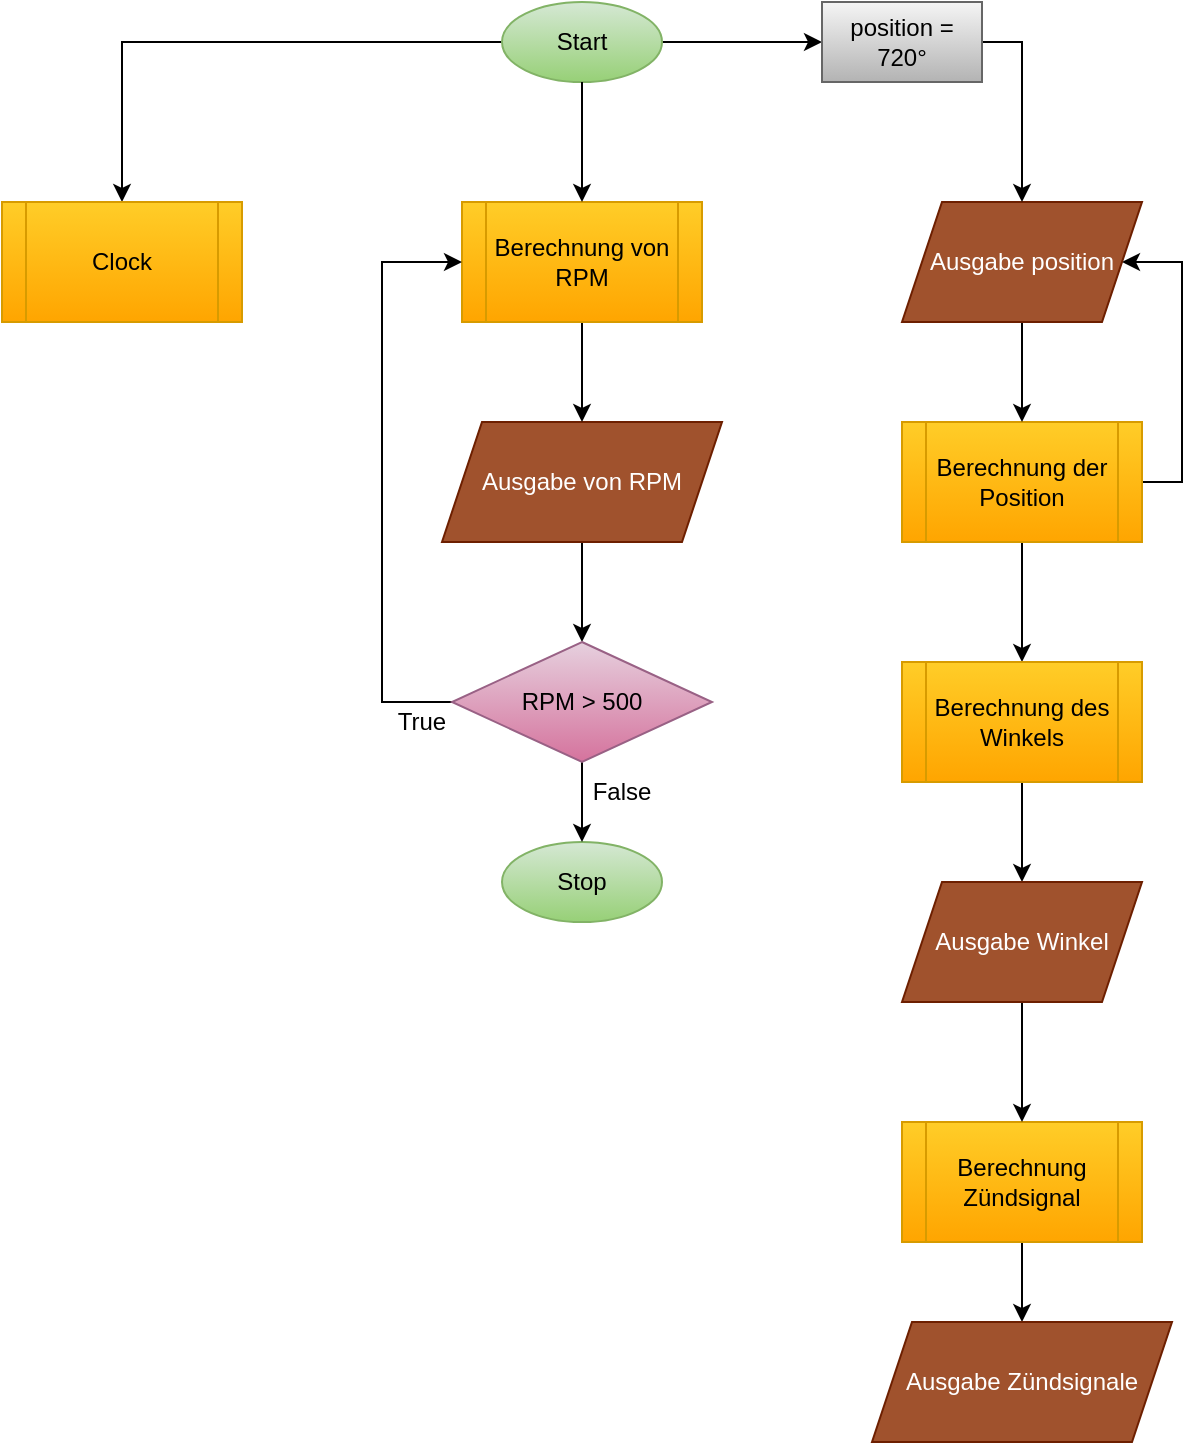 <mxfile version="21.3.2" type="github">
  <diagram name="Page-1" id="GruVNV-kiDPhpOV_teD-">
    <mxGraphModel dx="1470" dy="786" grid="1" gridSize="10" guides="1" tooltips="1" connect="1" arrows="1" fold="1" page="1" pageScale="1" pageWidth="850" pageHeight="1100" math="0" shadow="0">
      <root>
        <mxCell id="0" />
        <mxCell id="1" parent="0" />
        <mxCell id="RW6dBLqdQEQd46uFaYpC-40" style="edgeStyle=orthogonalEdgeStyle;rounded=0;orthogonalLoop=1;jettySize=auto;html=1;exitX=1;exitY=0.5;exitDx=0;exitDy=0;entryX=0;entryY=0.5;entryDx=0;entryDy=0;" edge="1" parent="1" source="RW6dBLqdQEQd46uFaYpC-1" target="RW6dBLqdQEQd46uFaYpC-39">
          <mxGeometry relative="1" as="geometry" />
        </mxCell>
        <mxCell id="RW6dBLqdQEQd46uFaYpC-47" style="edgeStyle=orthogonalEdgeStyle;rounded=0;orthogonalLoop=1;jettySize=auto;html=1;exitX=0;exitY=0.5;exitDx=0;exitDy=0;entryX=0.5;entryY=0;entryDx=0;entryDy=0;" edge="1" parent="1" source="RW6dBLqdQEQd46uFaYpC-1" target="RW6dBLqdQEQd46uFaYpC-46">
          <mxGeometry relative="1" as="geometry" />
        </mxCell>
        <mxCell id="RW6dBLqdQEQd46uFaYpC-1" value="Start" style="ellipse;whiteSpace=wrap;html=1;fillColor=#d5e8d4;strokeColor=#82b366;gradientColor=#97d077;" vertex="1" parent="1">
          <mxGeometry x="-40" y="360" width="80" height="40" as="geometry" />
        </mxCell>
        <mxCell id="RW6dBLqdQEQd46uFaYpC-2" value="Stop" style="ellipse;whiteSpace=wrap;html=1;fillColor=#d5e8d4;strokeColor=#82b366;gradientColor=#97d077;" vertex="1" parent="1">
          <mxGeometry x="-40" y="780" width="80" height="40" as="geometry" />
        </mxCell>
        <mxCell id="RW6dBLqdQEQd46uFaYpC-37" style="edgeStyle=orthogonalEdgeStyle;rounded=0;orthogonalLoop=1;jettySize=auto;html=1;exitX=0.5;exitY=1;exitDx=0;exitDy=0;entryX=0.5;entryY=0;entryDx=0;entryDy=0;" edge="1" parent="1" source="RW6dBLqdQEQd46uFaYpC-3" target="RW6dBLqdQEQd46uFaYpC-7">
          <mxGeometry relative="1" as="geometry" />
        </mxCell>
        <mxCell id="RW6dBLqdQEQd46uFaYpC-3" value="Ausgabe von RPM" style="shape=parallelogram;perimeter=parallelogramPerimeter;whiteSpace=wrap;html=1;fixedSize=1;fillColor=#a0522d;fontColor=#ffffff;strokeColor=#6D1F00;" vertex="1" parent="1">
          <mxGeometry x="-70" y="570" width="140" height="60" as="geometry" />
        </mxCell>
        <mxCell id="RW6dBLqdQEQd46uFaYpC-36" style="edgeStyle=orthogonalEdgeStyle;rounded=0;orthogonalLoop=1;jettySize=auto;html=1;exitX=0.5;exitY=1;exitDx=0;exitDy=0;entryX=0.5;entryY=0;entryDx=0;entryDy=0;" edge="1" parent="1" source="RW6dBLqdQEQd46uFaYpC-4" target="RW6dBLqdQEQd46uFaYpC-3">
          <mxGeometry relative="1" as="geometry" />
        </mxCell>
        <mxCell id="RW6dBLqdQEQd46uFaYpC-4" value="Berechnung von RPM" style="shape=process;whiteSpace=wrap;html=1;backgroundOutline=1;fillColor=#ffcd28;gradientColor=#ffa500;strokeColor=#d79b00;" vertex="1" parent="1">
          <mxGeometry x="-60" y="460" width="120" height="60" as="geometry" />
        </mxCell>
        <mxCell id="RW6dBLqdQEQd46uFaYpC-6" value="" style="endArrow=classic;html=1;rounded=0;entryX=0.5;entryY=0;entryDx=0;entryDy=0;exitX=0.5;exitY=1;exitDx=0;exitDy=0;" edge="1" parent="1" target="RW6dBLqdQEQd46uFaYpC-2">
          <mxGeometry width="50" height="50" relative="1" as="geometry">
            <mxPoint y="740" as="sourcePoint" />
            <mxPoint x="70" y="550" as="targetPoint" />
          </mxGeometry>
        </mxCell>
        <mxCell id="RW6dBLqdQEQd46uFaYpC-38" style="edgeStyle=orthogonalEdgeStyle;rounded=0;orthogonalLoop=1;jettySize=auto;html=1;exitX=0;exitY=0.5;exitDx=0;exitDy=0;entryX=0;entryY=0.5;entryDx=0;entryDy=0;" edge="1" parent="1" source="RW6dBLqdQEQd46uFaYpC-7" target="RW6dBLqdQEQd46uFaYpC-4">
          <mxGeometry relative="1" as="geometry">
            <Array as="points">
              <mxPoint x="-100" y="710" />
              <mxPoint x="-100" y="490" />
            </Array>
          </mxGeometry>
        </mxCell>
        <mxCell id="RW6dBLqdQEQd46uFaYpC-7" value="RPM &amp;gt;&amp;nbsp;500" style="rhombus;whiteSpace=wrap;html=1;fillColor=#e6d0de;gradientColor=#d5739d;strokeColor=#996185;" vertex="1" parent="1">
          <mxGeometry x="-65" y="680" width="130" height="60" as="geometry" />
        </mxCell>
        <mxCell id="RW6dBLqdQEQd46uFaYpC-11" value="" style="endArrow=classic;html=1;rounded=0;exitX=0.5;exitY=1;exitDx=0;exitDy=0;entryX=0.5;entryY=0;entryDx=0;entryDy=0;" edge="1" parent="1" source="RW6dBLqdQEQd46uFaYpC-1" target="RW6dBLqdQEQd46uFaYpC-4">
          <mxGeometry width="50" height="50" relative="1" as="geometry">
            <mxPoint x="20" y="500" as="sourcePoint" />
            <mxPoint x="70" y="450" as="targetPoint" />
          </mxGeometry>
        </mxCell>
        <mxCell id="RW6dBLqdQEQd46uFaYpC-12" value="False" style="text;html=1;strokeColor=none;fillColor=none;align=center;verticalAlign=middle;whiteSpace=wrap;rounded=0;" vertex="1" parent="1">
          <mxGeometry x="-10" y="740" width="60" height="30" as="geometry" />
        </mxCell>
        <mxCell id="RW6dBLqdQEQd46uFaYpC-13" value="True" style="text;html=1;strokeColor=none;fillColor=none;align=center;verticalAlign=middle;whiteSpace=wrap;rounded=0;" vertex="1" parent="1">
          <mxGeometry x="-110" y="705" width="60" height="30" as="geometry" />
        </mxCell>
        <mxCell id="RW6dBLqdQEQd46uFaYpC-43" style="edgeStyle=orthogonalEdgeStyle;rounded=0;orthogonalLoop=1;jettySize=auto;html=1;exitX=0.5;exitY=1;exitDx=0;exitDy=0;entryX=0.5;entryY=0;entryDx=0;entryDy=0;" edge="1" parent="1" source="RW6dBLqdQEQd46uFaYpC-15" target="RW6dBLqdQEQd46uFaYpC-23">
          <mxGeometry relative="1" as="geometry" />
        </mxCell>
        <mxCell id="RW6dBLqdQEQd46uFaYpC-45" style="edgeStyle=orthogonalEdgeStyle;rounded=0;orthogonalLoop=1;jettySize=auto;html=1;exitX=1;exitY=0.5;exitDx=0;exitDy=0;entryX=1;entryY=0.5;entryDx=0;entryDy=0;" edge="1" parent="1" source="RW6dBLqdQEQd46uFaYpC-15" target="RW6dBLqdQEQd46uFaYpC-19">
          <mxGeometry relative="1" as="geometry">
            <Array as="points">
              <mxPoint x="300" y="600" />
              <mxPoint x="300" y="490" />
            </Array>
          </mxGeometry>
        </mxCell>
        <mxCell id="RW6dBLqdQEQd46uFaYpC-15" value="Berechnung der Position" style="shape=process;whiteSpace=wrap;html=1;backgroundOutline=1;fillColor=#ffcd28;gradientColor=#ffa500;strokeColor=#d79b00;" vertex="1" parent="1">
          <mxGeometry x="160" y="570" width="120" height="60" as="geometry" />
        </mxCell>
        <mxCell id="RW6dBLqdQEQd46uFaYpC-44" style="edgeStyle=orthogonalEdgeStyle;rounded=0;orthogonalLoop=1;jettySize=auto;html=1;exitX=0.5;exitY=1;exitDx=0;exitDy=0;entryX=0.5;entryY=0;entryDx=0;entryDy=0;" edge="1" parent="1" source="RW6dBLqdQEQd46uFaYpC-19" target="RW6dBLqdQEQd46uFaYpC-15">
          <mxGeometry relative="1" as="geometry" />
        </mxCell>
        <mxCell id="RW6dBLqdQEQd46uFaYpC-19" value="Ausgabe position" style="shape=parallelogram;perimeter=parallelogramPerimeter;whiteSpace=wrap;html=1;fixedSize=1;fillColor=#a0522d;fontColor=#ffffff;strokeColor=#6D1F00;" vertex="1" parent="1">
          <mxGeometry x="160" y="460" width="120" height="60" as="geometry" />
        </mxCell>
        <mxCell id="RW6dBLqdQEQd46uFaYpC-26" style="edgeStyle=orthogonalEdgeStyle;rounded=0;orthogonalLoop=1;jettySize=auto;html=1;exitX=0.5;exitY=1;exitDx=0;exitDy=0;entryX=0.5;entryY=0;entryDx=0;entryDy=0;" edge="1" parent="1" source="RW6dBLqdQEQd46uFaYpC-23">
          <mxGeometry relative="1" as="geometry">
            <mxPoint x="220" y="800" as="targetPoint" />
          </mxGeometry>
        </mxCell>
        <mxCell id="RW6dBLqdQEQd46uFaYpC-23" value="Berechnung des Winkels" style="shape=process;whiteSpace=wrap;html=1;backgroundOutline=1;fillColor=#ffcd28;gradientColor=#ffa500;strokeColor=#d79b00;" vertex="1" parent="1">
          <mxGeometry x="160" y="690" width="120" height="60" as="geometry" />
        </mxCell>
        <mxCell id="RW6dBLqdQEQd46uFaYpC-34" style="edgeStyle=orthogonalEdgeStyle;rounded=0;orthogonalLoop=1;jettySize=auto;html=1;exitX=0.5;exitY=1;exitDx=0;exitDy=0;entryX=0.5;entryY=0;entryDx=0;entryDy=0;" edge="1" parent="1" source="RW6dBLqdQEQd46uFaYpC-27" target="RW6dBLqdQEQd46uFaYpC-30">
          <mxGeometry relative="1" as="geometry" />
        </mxCell>
        <mxCell id="RW6dBLqdQEQd46uFaYpC-27" value="Berechnung Zündsignal" style="shape=process;whiteSpace=wrap;html=1;backgroundOutline=1;fillColor=#ffcd28;gradientColor=#ffa500;strokeColor=#d79b00;" vertex="1" parent="1">
          <mxGeometry x="160" y="920" width="120" height="60" as="geometry" />
        </mxCell>
        <mxCell id="RW6dBLqdQEQd46uFaYpC-33" style="edgeStyle=orthogonalEdgeStyle;rounded=0;orthogonalLoop=1;jettySize=auto;html=1;exitX=0.5;exitY=1;exitDx=0;exitDy=0;entryX=0.5;entryY=0;entryDx=0;entryDy=0;" edge="1" parent="1" source="RW6dBLqdQEQd46uFaYpC-28" target="RW6dBLqdQEQd46uFaYpC-27">
          <mxGeometry relative="1" as="geometry" />
        </mxCell>
        <mxCell id="RW6dBLqdQEQd46uFaYpC-28" value="Ausgabe Winkel" style="shape=parallelogram;perimeter=parallelogramPerimeter;whiteSpace=wrap;html=1;fixedSize=1;fillColor=#a0522d;fontColor=#ffffff;strokeColor=#6D1F00;" vertex="1" parent="1">
          <mxGeometry x="160" y="800" width="120" height="60" as="geometry" />
        </mxCell>
        <mxCell id="RW6dBLqdQEQd46uFaYpC-30" value="Ausgabe Zündsignale" style="shape=parallelogram;perimeter=parallelogramPerimeter;whiteSpace=wrap;html=1;fixedSize=1;fillColor=#a0522d;fontColor=#ffffff;strokeColor=#6D1F00;" vertex="1" parent="1">
          <mxGeometry x="145" y="1020" width="150" height="60" as="geometry" />
        </mxCell>
        <mxCell id="RW6dBLqdQEQd46uFaYpC-42" style="edgeStyle=orthogonalEdgeStyle;rounded=0;orthogonalLoop=1;jettySize=auto;html=1;exitX=1;exitY=0.5;exitDx=0;exitDy=0;entryX=0.5;entryY=0;entryDx=0;entryDy=0;" edge="1" parent="1" source="RW6dBLqdQEQd46uFaYpC-39" target="RW6dBLqdQEQd46uFaYpC-19">
          <mxGeometry relative="1" as="geometry" />
        </mxCell>
        <mxCell id="RW6dBLqdQEQd46uFaYpC-39" value="position = 720°" style="rounded=0;whiteSpace=wrap;html=1;fillColor=#f5f5f5;gradientColor=#b3b3b3;strokeColor=#666666;" vertex="1" parent="1">
          <mxGeometry x="120" y="360" width="80" height="40" as="geometry" />
        </mxCell>
        <mxCell id="RW6dBLqdQEQd46uFaYpC-46" value="Clock" style="shape=process;whiteSpace=wrap;html=1;backgroundOutline=1;fillColor=#ffcd28;gradientColor=#ffa500;strokeColor=#d79b00;" vertex="1" parent="1">
          <mxGeometry x="-290" y="460" width="120" height="60" as="geometry" />
        </mxCell>
      </root>
    </mxGraphModel>
  </diagram>
</mxfile>
